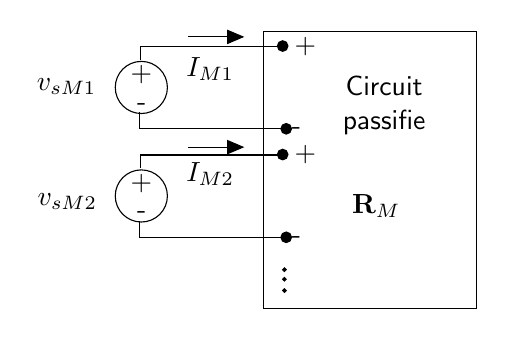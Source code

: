 \begin{tikzpicture}[y=-1cm]
\sf
\draw[black] (3.516,2.204) circle (0.331cm);
\path (3.516,2.133) node[text=black,anchor=base] {+};
\path (3.52,2.496) node[text=black,anchor=base] {-};
\filldraw[black] (5.311,1.678) circle (0.067cm);
\filldraw[black] (5.356,2.729) circle (0.067cm);
\draw[black] (5.324,1.684) -- (3.502,1.684) -- (3.502,1.851);
\draw[black] (5.369,2.729) -- (3.491,2.729) -- (3.491,2.518);
\path (5.6,1.767) node[text=black,anchor=base] {+};
\path (5.669,2.807) node[text=black,anchor=base east] {-};
\draw[black] (3.516,3.582) circle (0.331cm);
\path (3.516,3.511) node[text=black,anchor=base] {+};
\path (3.52,3.873) node[text=black,anchor=base] {-};
\filldraw[black] (5.311,3.056) circle (0.067cm);
\filldraw[black] (5.356,4.107) circle (0.067cm);
\draw[black] (5.324,3.062) -- (3.502,3.062) -- (3.502,3.229);
\draw[black] (5.369,4.107) -- (3.491,4.107) -- (3.491,3.896);
\path (5.6,3.144) node[text=black,anchor=base] {+};
\path (5.669,4.184) node[text=black,anchor=base east] {-};
\filldraw[black] (5.333,4.518) circle (0.022cm);
\filldraw[black] (5.333,4.64) circle (0.022cm);
\filldraw[black] (5.333,4.784) circle (0.022cm);
\path (6.6,2.3) node[text=black,anchor=base] {Circuit};
\path (6.6,2.733) node[text=black,anchor=base] {passifie};
\draw[black] (5.069,1.489) rectangle (7.767,5.007);
\draw[arrows=-triangle 45,black] (4.113,1.562) -- (4.824,1.562);
\draw[arrows=-triangle 45,black] (4.113,2.962) -- (4.824,2.962);
\path (3.069,2.24) node[text=black,anchor=base east] {$v_{sM1}$};
\path (3.078,3.7) node[text=black,anchor=base east] {$v_{sM2}$};
\path (4.391,2.062) node[text=black,anchor=base] {$I_{M1}$};
\path (4.391,3.396) node[text=black,anchor=base] {$I_{M2}$};
\path (6.5,3.8) node[text=black,anchor=base] {${\bf R}_M$};

\end{tikzpicture}%

%% Configure (x)emacs for this file ...
%% Local Variables:
%% mode: latex
%% End: